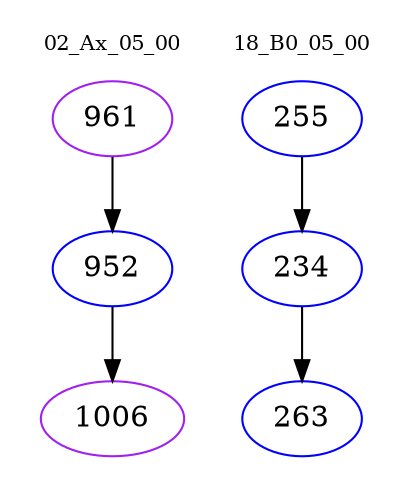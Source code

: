 digraph{
subgraph cluster_0 {
color = white
label = "02_Ax_05_00";
fontsize=10;
T0_961 [label="961", color="purple"]
T0_961 -> T0_952 [color="black"]
T0_952 [label="952", color="blue"]
T0_952 -> T0_1006 [color="black"]
T0_1006 [label="1006", color="purple"]
}
subgraph cluster_1 {
color = white
label = "18_B0_05_00";
fontsize=10;
T1_255 [label="255", color="blue"]
T1_255 -> T1_234 [color="black"]
T1_234 [label="234", color="blue"]
T1_234 -> T1_263 [color="black"]
T1_263 [label="263", color="blue"]
}
}
